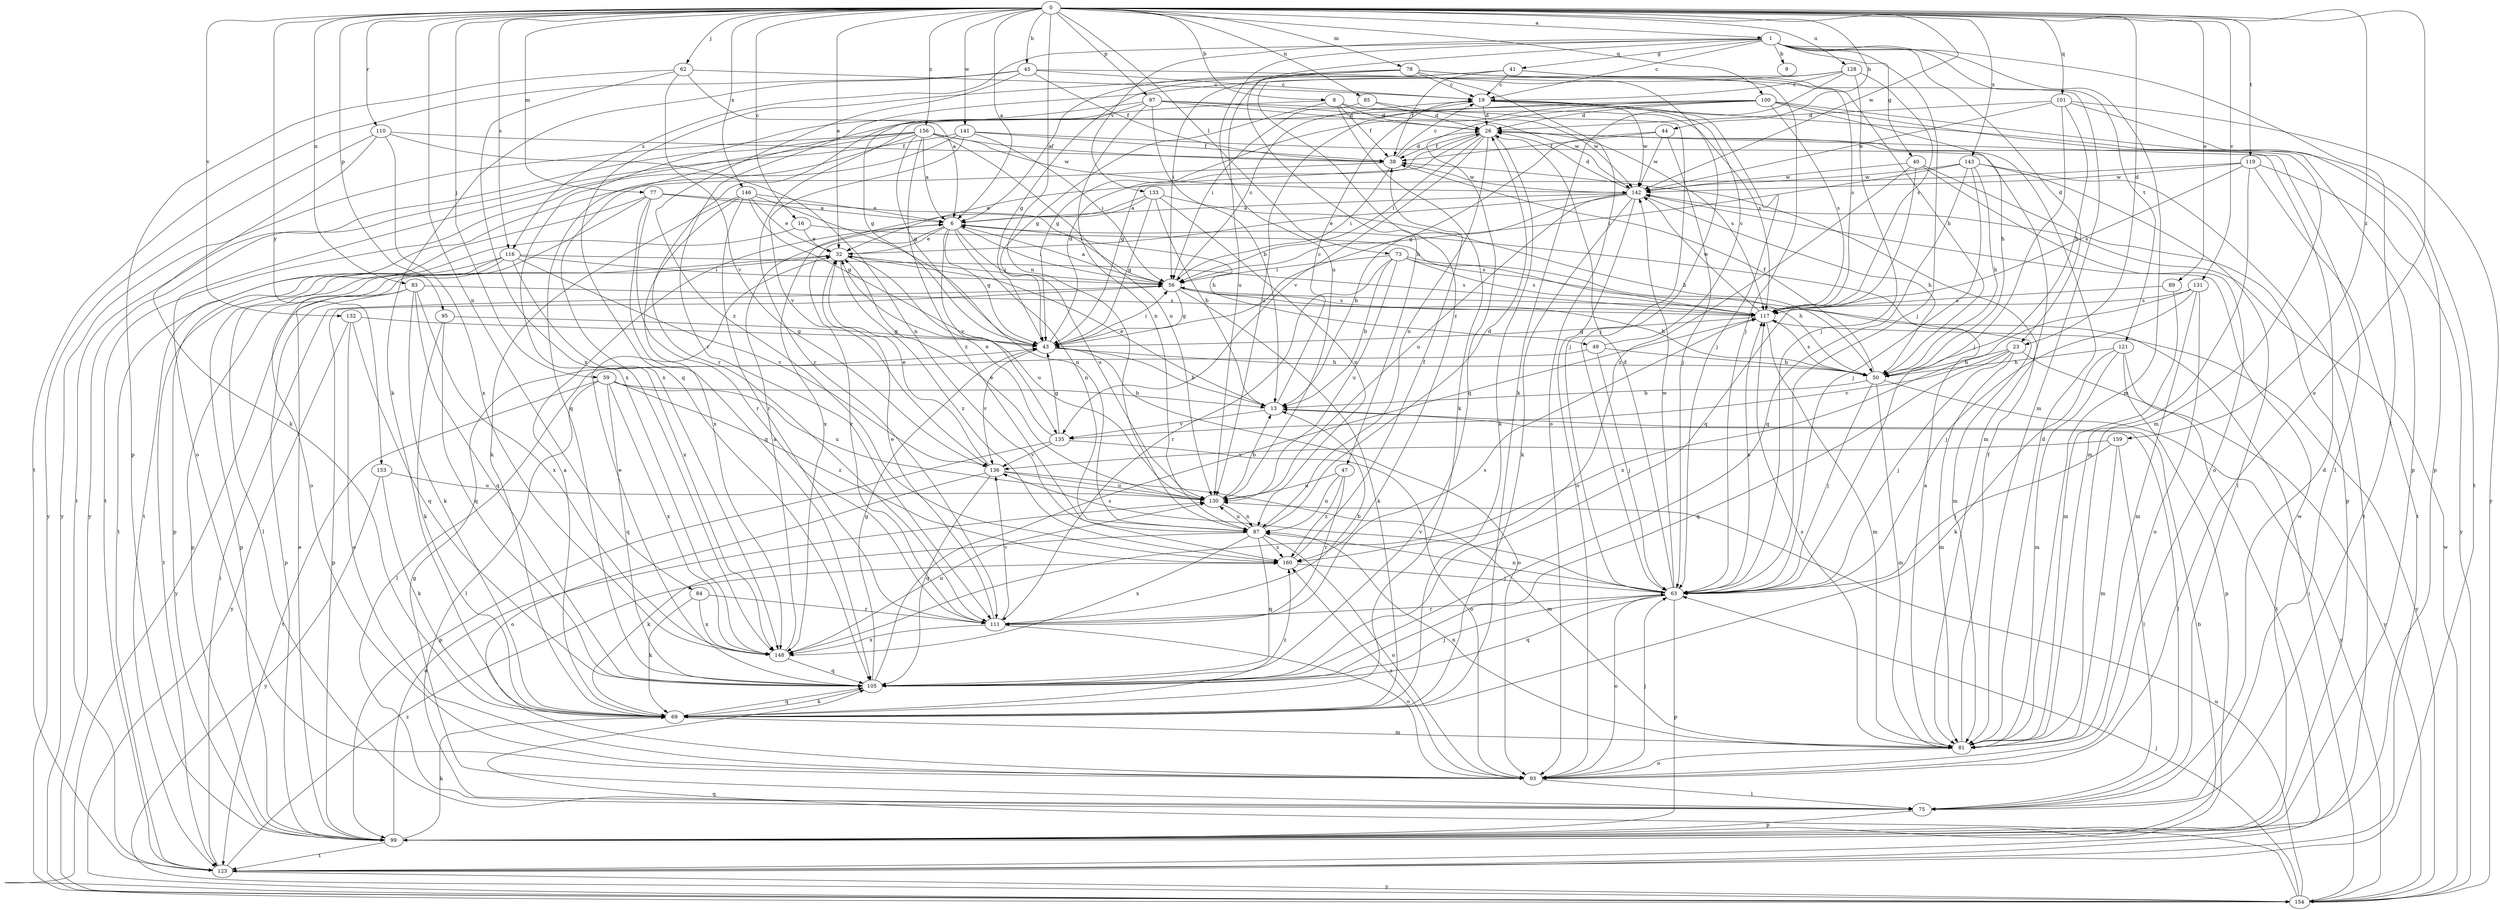strict digraph  {
0;
1;
6;
8;
9;
13;
16;
19;
23;
26;
32;
38;
40;
41;
43;
44;
45;
47;
49;
50;
56;
59;
62;
63;
69;
73;
75;
77;
78;
81;
83;
84;
85;
87;
89;
93;
95;
97;
99;
100;
101;
105;
110;
111;
116;
117;
119;
121;
123;
128;
130;
131;
132;
133;
135;
136;
141;
142;
143;
146;
148;
153;
154;
156;
159;
160;
0 -> 1  [label=a];
0 -> 6  [label=a];
0 -> 8  [label=b];
0 -> 16  [label=c];
0 -> 23  [label=d];
0 -> 32  [label=e];
0 -> 44  [label=h];
0 -> 45  [label=h];
0 -> 59  [label=j];
0 -> 62  [label=j];
0 -> 73  [label=l];
0 -> 77  [label=m];
0 -> 78  [label=m];
0 -> 83  [label=n];
0 -> 84  [label=n];
0 -> 85  [label=n];
0 -> 87  [label=n];
0 -> 89  [label=o];
0 -> 93  [label=o];
0 -> 95  [label=p];
0 -> 97  [label=p];
0 -> 100  [label=q];
0 -> 101  [label=q];
0 -> 110  [label=r];
0 -> 116  [label=s];
0 -> 119  [label=t];
0 -> 128  [label=u];
0 -> 131  [label=v];
0 -> 132  [label=v];
0 -> 141  [label=w];
0 -> 142  [label=w];
0 -> 143  [label=x];
0 -> 146  [label=x];
0 -> 153  [label=y];
0 -> 156  [label=z];
0 -> 159  [label=z];
1 -> 9  [label=b];
1 -> 19  [label=c];
1 -> 23  [label=d];
1 -> 40  [label=g];
1 -> 41  [label=g];
1 -> 47  [label=h];
1 -> 63  [label=j];
1 -> 75  [label=l];
1 -> 81  [label=m];
1 -> 116  [label=s];
1 -> 121  [label=t];
1 -> 130  [label=u];
1 -> 133  [label=v];
6 -> 32  [label=e];
6 -> 43  [label=g];
6 -> 49  [label=h];
6 -> 56  [label=i];
6 -> 87  [label=n];
6 -> 111  [label=r];
6 -> 130  [label=u];
6 -> 135  [label=v];
8 -> 26  [label=d];
8 -> 38  [label=f];
8 -> 43  [label=g];
8 -> 69  [label=k];
8 -> 111  [label=r];
8 -> 117  [label=s];
13 -> 19  [label=c];
13 -> 32  [label=e];
13 -> 75  [label=l];
13 -> 135  [label=v];
16 -> 32  [label=e];
16 -> 99  [label=p];
16 -> 117  [label=s];
19 -> 26  [label=d];
19 -> 63  [label=j];
19 -> 99  [label=p];
19 -> 130  [label=u];
19 -> 142  [label=w];
23 -> 50  [label=h];
23 -> 63  [label=j];
23 -> 81  [label=m];
23 -> 105  [label=q];
23 -> 123  [label=t];
23 -> 135  [label=v];
26 -> 38  [label=f];
26 -> 43  [label=g];
26 -> 56  [label=i];
26 -> 69  [label=k];
26 -> 75  [label=l];
26 -> 87  [label=n];
26 -> 117  [label=s];
26 -> 135  [label=v];
32 -> 56  [label=i];
32 -> 99  [label=p];
32 -> 130  [label=u];
32 -> 160  [label=z];
38 -> 19  [label=c];
38 -> 26  [label=d];
38 -> 56  [label=i];
38 -> 123  [label=t];
38 -> 142  [label=w];
40 -> 93  [label=o];
40 -> 99  [label=p];
40 -> 105  [label=q];
40 -> 142  [label=w];
40 -> 160  [label=z];
41 -> 6  [label=a];
41 -> 19  [label=c];
41 -> 38  [label=f];
41 -> 43  [label=g];
41 -> 50  [label=h];
41 -> 117  [label=s];
43 -> 13  [label=b];
43 -> 26  [label=d];
43 -> 50  [label=h];
43 -> 56  [label=i];
43 -> 93  [label=o];
43 -> 136  [label=v];
44 -> 38  [label=f];
44 -> 43  [label=g];
44 -> 63  [label=j];
44 -> 142  [label=w];
45 -> 19  [label=c];
45 -> 38  [label=f];
45 -> 63  [label=j];
45 -> 69  [label=k];
45 -> 123  [label=t];
45 -> 160  [label=z];
47 -> 87  [label=n];
47 -> 111  [label=r];
47 -> 130  [label=u];
47 -> 160  [label=z];
49 -> 19  [label=c];
49 -> 50  [label=h];
49 -> 63  [label=j];
49 -> 75  [label=l];
50 -> 13  [label=b];
50 -> 38  [label=f];
50 -> 63  [label=j];
50 -> 81  [label=m];
50 -> 117  [label=s];
50 -> 154  [label=y];
56 -> 6  [label=a];
56 -> 19  [label=c];
56 -> 43  [label=g];
56 -> 50  [label=h];
56 -> 69  [label=k];
56 -> 99  [label=p];
56 -> 117  [label=s];
59 -> 13  [label=b];
59 -> 75  [label=l];
59 -> 105  [label=q];
59 -> 123  [label=t];
59 -> 130  [label=u];
59 -> 148  [label=x];
59 -> 160  [label=z];
62 -> 6  [label=a];
62 -> 19  [label=c];
62 -> 99  [label=p];
62 -> 136  [label=v];
62 -> 148  [label=x];
63 -> 26  [label=d];
63 -> 87  [label=n];
63 -> 93  [label=o];
63 -> 99  [label=p];
63 -> 105  [label=q];
63 -> 111  [label=r];
63 -> 117  [label=s];
63 -> 136  [label=v];
63 -> 142  [label=w];
69 -> 6  [label=a];
69 -> 81  [label=m];
69 -> 105  [label=q];
69 -> 160  [label=z];
73 -> 13  [label=b];
73 -> 50  [label=h];
73 -> 56  [label=i];
73 -> 81  [label=m];
73 -> 111  [label=r];
73 -> 117  [label=s];
73 -> 130  [label=u];
75 -> 26  [label=d];
75 -> 43  [label=g];
75 -> 99  [label=p];
77 -> 6  [label=a];
77 -> 56  [label=i];
77 -> 93  [label=o];
77 -> 105  [label=q];
77 -> 111  [label=r];
77 -> 123  [label=t];
78 -> 19  [label=c];
78 -> 56  [label=i];
78 -> 63  [label=j];
78 -> 81  [label=m];
78 -> 93  [label=o];
78 -> 105  [label=q];
78 -> 130  [label=u];
81 -> 6  [label=a];
81 -> 26  [label=d];
81 -> 38  [label=f];
81 -> 87  [label=n];
81 -> 93  [label=o];
81 -> 117  [label=s];
83 -> 69  [label=k];
83 -> 99  [label=p];
83 -> 105  [label=q];
83 -> 117  [label=s];
83 -> 148  [label=x];
83 -> 154  [label=y];
84 -> 69  [label=k];
84 -> 111  [label=r];
84 -> 148  [label=x];
85 -> 26  [label=d];
85 -> 56  [label=i];
85 -> 142  [label=w];
87 -> 26  [label=d];
87 -> 69  [label=k];
87 -> 93  [label=o];
87 -> 105  [label=q];
87 -> 130  [label=u];
87 -> 148  [label=x];
87 -> 160  [label=z];
89 -> 81  [label=m];
89 -> 117  [label=s];
93 -> 63  [label=j];
93 -> 75  [label=l];
93 -> 160  [label=z];
95 -> 43  [label=g];
95 -> 69  [label=k];
95 -> 105  [label=q];
97 -> 13  [label=b];
97 -> 26  [label=d];
97 -> 43  [label=g];
97 -> 63  [label=j];
97 -> 87  [label=n];
97 -> 142  [label=w];
97 -> 148  [label=x];
99 -> 13  [label=b];
99 -> 32  [label=e];
99 -> 69  [label=k];
99 -> 123  [label=t];
99 -> 130  [label=u];
99 -> 142  [label=w];
100 -> 26  [label=d];
100 -> 43  [label=g];
100 -> 50  [label=h];
100 -> 81  [label=m];
100 -> 105  [label=q];
100 -> 111  [label=r];
100 -> 117  [label=s];
100 -> 123  [label=t];
100 -> 148  [label=x];
101 -> 26  [label=d];
101 -> 50  [label=h];
101 -> 63  [label=j];
101 -> 99  [label=p];
101 -> 142  [label=w];
101 -> 154  [label=y];
105 -> 32  [label=e];
105 -> 43  [label=g];
105 -> 63  [label=j];
105 -> 69  [label=k];
105 -> 117  [label=s];
110 -> 38  [label=f];
110 -> 69  [label=k];
110 -> 87  [label=n];
110 -> 148  [label=x];
110 -> 154  [label=y];
111 -> 13  [label=b];
111 -> 32  [label=e];
111 -> 93  [label=o];
111 -> 117  [label=s];
111 -> 136  [label=v];
111 -> 148  [label=x];
116 -> 56  [label=i];
116 -> 75  [label=l];
116 -> 99  [label=p];
116 -> 117  [label=s];
116 -> 123  [label=t];
116 -> 136  [label=v];
116 -> 148  [label=x];
117 -> 43  [label=g];
117 -> 81  [label=m];
117 -> 142  [label=w];
117 -> 154  [label=y];
119 -> 32  [label=e];
119 -> 81  [label=m];
119 -> 117  [label=s];
119 -> 123  [label=t];
119 -> 142  [label=w];
119 -> 154  [label=y];
121 -> 50  [label=h];
121 -> 69  [label=k];
121 -> 81  [label=m];
121 -> 99  [label=p];
121 -> 154  [label=y];
123 -> 56  [label=i];
123 -> 154  [label=y];
123 -> 160  [label=z];
128 -> 19  [label=c];
128 -> 63  [label=j];
128 -> 69  [label=k];
128 -> 111  [label=r];
128 -> 117  [label=s];
128 -> 160  [label=z];
130 -> 13  [label=b];
130 -> 32  [label=e];
130 -> 87  [label=n];
131 -> 63  [label=j];
131 -> 81  [label=m];
131 -> 93  [label=o];
131 -> 117  [label=s];
131 -> 148  [label=x];
132 -> 43  [label=g];
132 -> 93  [label=o];
132 -> 105  [label=q];
132 -> 154  [label=y];
133 -> 6  [label=a];
133 -> 13  [label=b];
133 -> 43  [label=g];
133 -> 50  [label=h];
133 -> 87  [label=n];
133 -> 148  [label=x];
135 -> 32  [label=e];
135 -> 43  [label=g];
135 -> 93  [label=o];
135 -> 99  [label=p];
135 -> 136  [label=v];
136 -> 32  [label=e];
136 -> 81  [label=m];
136 -> 93  [label=o];
136 -> 105  [label=q];
136 -> 130  [label=u];
141 -> 38  [label=f];
141 -> 56  [label=i];
141 -> 81  [label=m];
141 -> 123  [label=t];
141 -> 136  [label=v];
141 -> 154  [label=y];
142 -> 6  [label=a];
142 -> 13  [label=b];
142 -> 26  [label=d];
142 -> 32  [label=e];
142 -> 50  [label=h];
142 -> 69  [label=k];
142 -> 93  [label=o];
142 -> 130  [label=u];
143 -> 50  [label=h];
143 -> 56  [label=i];
143 -> 63  [label=j];
143 -> 75  [label=l];
143 -> 105  [label=q];
143 -> 123  [label=t];
143 -> 142  [label=w];
146 -> 6  [label=a];
146 -> 32  [label=e];
146 -> 43  [label=g];
146 -> 69  [label=k];
146 -> 87  [label=n];
146 -> 111  [label=r];
146 -> 148  [label=x];
148 -> 6  [label=a];
148 -> 105  [label=q];
148 -> 130  [label=u];
153 -> 69  [label=k];
153 -> 130  [label=u];
153 -> 154  [label=y];
154 -> 56  [label=i];
154 -> 63  [label=j];
154 -> 105  [label=q];
154 -> 130  [label=u];
154 -> 142  [label=w];
156 -> 6  [label=a];
156 -> 38  [label=f];
156 -> 43  [label=g];
156 -> 93  [label=o];
156 -> 105  [label=q];
156 -> 123  [label=t];
156 -> 130  [label=u];
156 -> 142  [label=w];
156 -> 154  [label=y];
156 -> 160  [label=z];
159 -> 63  [label=j];
159 -> 75  [label=l];
159 -> 81  [label=m];
159 -> 136  [label=v];
160 -> 38  [label=f];
160 -> 63  [label=j];
}
